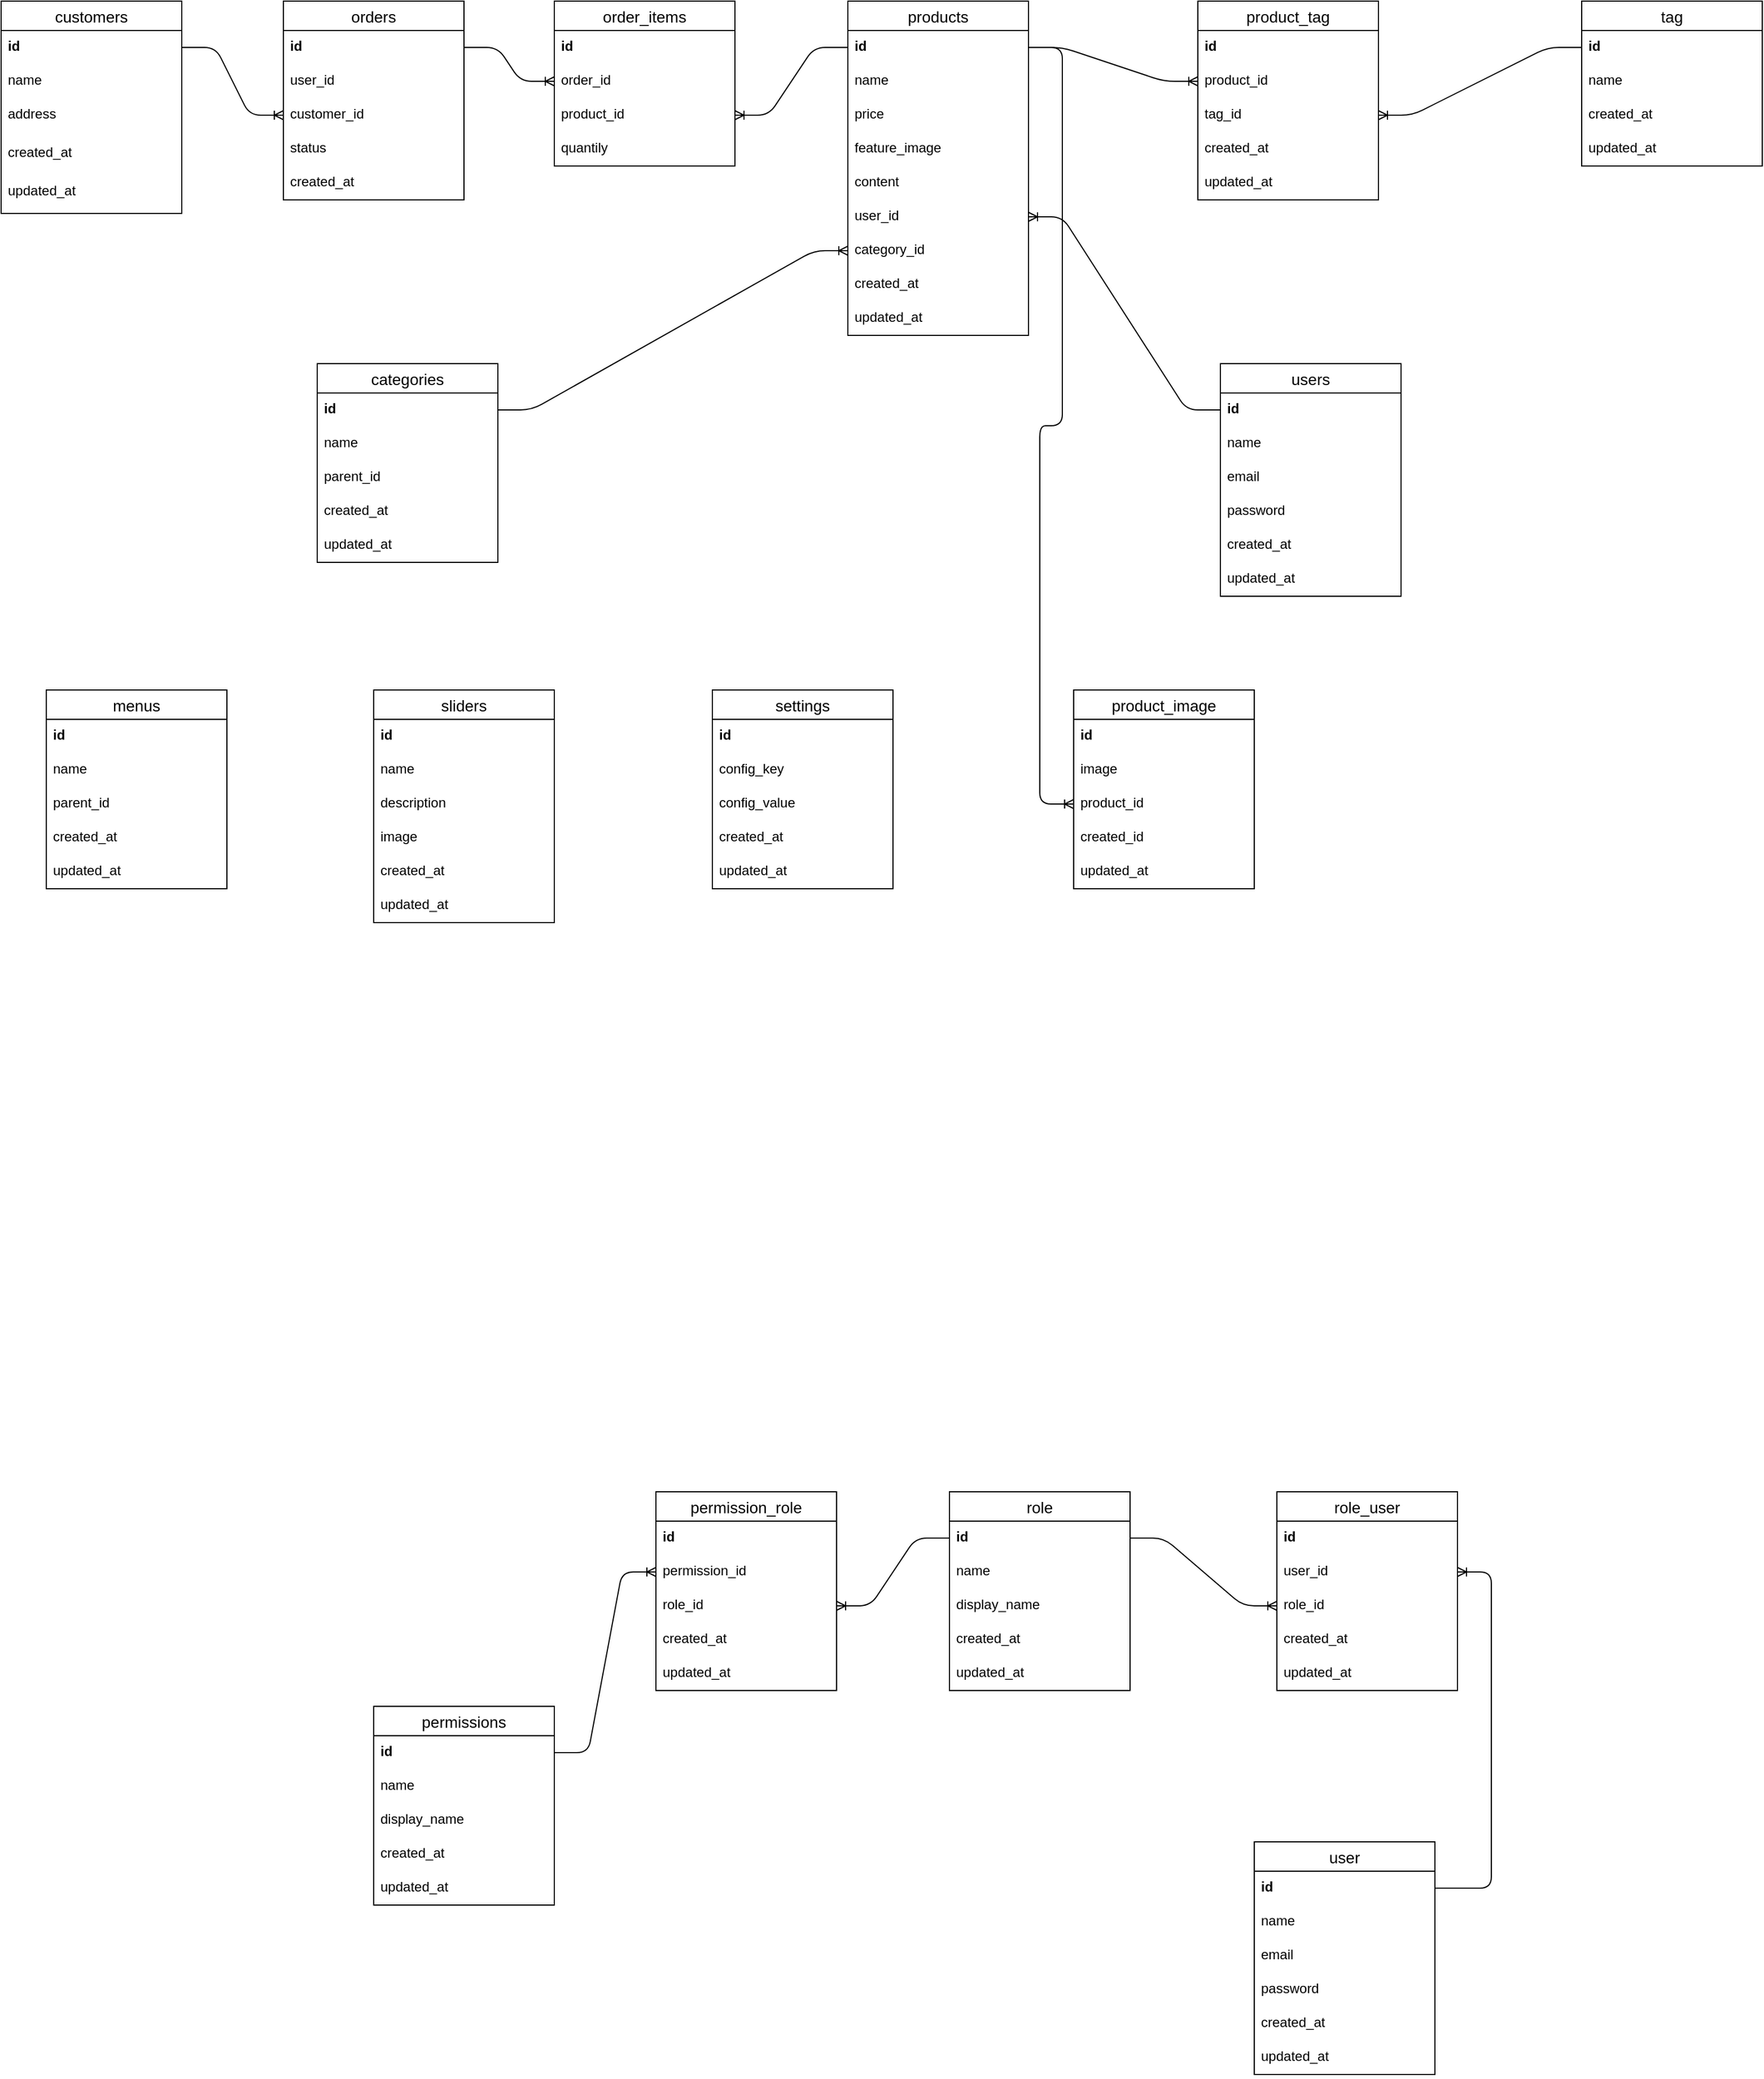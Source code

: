 <mxfile version="15.1.4" type="github">
  <diagram id="xHVO4hZ9rjnwB3zidNy6" name="Page-1">
    <mxGraphModel dx="998" dy="548" grid="1" gridSize="10" guides="1" tooltips="1" connect="1" arrows="1" fold="1" page="1" pageScale="1" pageWidth="1654" pageHeight="2336" math="0" shadow="0">
      <root>
        <mxCell id="0" />
        <mxCell id="1" parent="0" />
        <mxCell id="xl6XmFLRlLza4RYkkyJD-14" value="customers" style="swimlane;fontStyle=0;childLayout=stackLayout;horizontal=1;startSize=26;horizontalStack=0;resizeParent=1;resizeParentMax=0;resizeLast=0;collapsible=1;marginBottom=0;align=center;fontSize=14;" vertex="1" parent="1">
          <mxGeometry x="30" y="30" width="160" height="188" as="geometry" />
        </mxCell>
        <mxCell id="xl6XmFLRlLza4RYkkyJD-15" value="id" style="text;strokeColor=none;fillColor=none;spacingLeft=4;spacingRight=4;overflow=hidden;rotatable=0;points=[[0,0.5],[1,0.5]];portConstraint=eastwest;fontSize=12;fontStyle=1" vertex="1" parent="xl6XmFLRlLza4RYkkyJD-14">
          <mxGeometry y="26" width="160" height="30" as="geometry" />
        </mxCell>
        <mxCell id="xl6XmFLRlLza4RYkkyJD-16" value="name&#xa;" style="text;strokeColor=none;fillColor=none;spacingLeft=4;spacingRight=4;overflow=hidden;rotatable=0;points=[[0,0.5],[1,0.5]];portConstraint=eastwest;fontSize=12;" vertex="1" parent="xl6XmFLRlLza4RYkkyJD-14">
          <mxGeometry y="56" width="160" height="30" as="geometry" />
        </mxCell>
        <mxCell id="xl6XmFLRlLza4RYkkyJD-17" value="address" style="text;strokeColor=none;fillColor=none;spacingLeft=4;spacingRight=4;overflow=hidden;rotatable=0;points=[[0,0.5],[1,0.5]];portConstraint=eastwest;fontSize=12;" vertex="1" parent="xl6XmFLRlLza4RYkkyJD-14">
          <mxGeometry y="86" width="160" height="34" as="geometry" />
        </mxCell>
        <mxCell id="xl6XmFLRlLza4RYkkyJD-18" value="created_at" style="text;strokeColor=none;fillColor=none;spacingLeft=4;spacingRight=4;overflow=hidden;rotatable=0;points=[[0,0.5],[1,0.5]];portConstraint=eastwest;fontSize=12;" vertex="1" parent="xl6XmFLRlLza4RYkkyJD-14">
          <mxGeometry y="120" width="160" height="34" as="geometry" />
        </mxCell>
        <mxCell id="xl6XmFLRlLza4RYkkyJD-19" value="updated_at" style="text;strokeColor=none;fillColor=none;spacingLeft=4;spacingRight=4;overflow=hidden;rotatable=0;points=[[0,0.5],[1,0.5]];portConstraint=eastwest;fontSize=12;" vertex="1" parent="xl6XmFLRlLza4RYkkyJD-14">
          <mxGeometry y="154" width="160" height="34" as="geometry" />
        </mxCell>
        <mxCell id="xl6XmFLRlLza4RYkkyJD-20" value="orders" style="swimlane;fontStyle=0;childLayout=stackLayout;horizontal=1;startSize=26;horizontalStack=0;resizeParent=1;resizeParentMax=0;resizeLast=0;collapsible=1;marginBottom=0;align=center;fontSize=14;" vertex="1" parent="1">
          <mxGeometry x="280" y="30" width="160" height="176" as="geometry" />
        </mxCell>
        <mxCell id="xl6XmFLRlLza4RYkkyJD-21" value="id" style="text;strokeColor=none;fillColor=none;spacingLeft=4;spacingRight=4;overflow=hidden;rotatable=0;points=[[0,0.5],[1,0.5]];portConstraint=eastwest;fontSize=12;fontStyle=1" vertex="1" parent="xl6XmFLRlLza4RYkkyJD-20">
          <mxGeometry y="26" width="160" height="30" as="geometry" />
        </mxCell>
        <mxCell id="xl6XmFLRlLza4RYkkyJD-22" value="user_id" style="text;strokeColor=none;fillColor=none;spacingLeft=4;spacingRight=4;overflow=hidden;rotatable=0;points=[[0,0.5],[1,0.5]];portConstraint=eastwest;fontSize=12;" vertex="1" parent="xl6XmFLRlLza4RYkkyJD-20">
          <mxGeometry y="56" width="160" height="30" as="geometry" />
        </mxCell>
        <mxCell id="xl6XmFLRlLza4RYkkyJD-23" value="customer_id" style="text;strokeColor=none;fillColor=none;spacingLeft=4;spacingRight=4;overflow=hidden;rotatable=0;points=[[0,0.5],[1,0.5]];portConstraint=eastwest;fontSize=12;" vertex="1" parent="xl6XmFLRlLza4RYkkyJD-20">
          <mxGeometry y="86" width="160" height="30" as="geometry" />
        </mxCell>
        <mxCell id="xl6XmFLRlLza4RYkkyJD-24" value="status" style="text;strokeColor=none;fillColor=none;spacingLeft=4;spacingRight=4;overflow=hidden;rotatable=0;points=[[0,0.5],[1,0.5]];portConstraint=eastwest;fontSize=12;" vertex="1" parent="xl6XmFLRlLza4RYkkyJD-20">
          <mxGeometry y="116" width="160" height="30" as="geometry" />
        </mxCell>
        <mxCell id="xl6XmFLRlLza4RYkkyJD-25" value="created_at" style="text;strokeColor=none;fillColor=none;spacingLeft=4;spacingRight=4;overflow=hidden;rotatable=0;points=[[0,0.5],[1,0.5]];portConstraint=eastwest;fontSize=12;" vertex="1" parent="xl6XmFLRlLza4RYkkyJD-20">
          <mxGeometry y="146" width="160" height="30" as="geometry" />
        </mxCell>
        <mxCell id="xl6XmFLRlLza4RYkkyJD-39" value="order_items" style="swimlane;fontStyle=0;childLayout=stackLayout;horizontal=1;startSize=26;horizontalStack=0;resizeParent=1;resizeParentMax=0;resizeLast=0;collapsible=1;marginBottom=0;align=center;fontSize=14;" vertex="1" parent="1">
          <mxGeometry x="520" y="30" width="160" height="146" as="geometry" />
        </mxCell>
        <mxCell id="xl6XmFLRlLza4RYkkyJD-40" value="id" style="text;strokeColor=none;fillColor=none;spacingLeft=4;spacingRight=4;overflow=hidden;rotatable=0;points=[[0,0.5],[1,0.5]];portConstraint=eastwest;fontSize=12;fontStyle=1" vertex="1" parent="xl6XmFLRlLza4RYkkyJD-39">
          <mxGeometry y="26" width="160" height="30" as="geometry" />
        </mxCell>
        <mxCell id="xl6XmFLRlLza4RYkkyJD-41" value="order_id" style="text;strokeColor=none;fillColor=none;spacingLeft=4;spacingRight=4;overflow=hidden;rotatable=0;points=[[0,0.5],[1,0.5]];portConstraint=eastwest;fontSize=12;" vertex="1" parent="xl6XmFLRlLza4RYkkyJD-39">
          <mxGeometry y="56" width="160" height="30" as="geometry" />
        </mxCell>
        <mxCell id="xl6XmFLRlLza4RYkkyJD-42" value="product_id" style="text;strokeColor=none;fillColor=none;spacingLeft=4;spacingRight=4;overflow=hidden;rotatable=0;points=[[0,0.5],[1,0.5]];portConstraint=eastwest;fontSize=12;" vertex="1" parent="xl6XmFLRlLza4RYkkyJD-39">
          <mxGeometry y="86" width="160" height="30" as="geometry" />
        </mxCell>
        <mxCell id="xl6XmFLRlLza4RYkkyJD-43" value="quantily" style="text;strokeColor=none;fillColor=none;spacingLeft=4;spacingRight=4;overflow=hidden;rotatable=0;points=[[0,0.5],[1,0.5]];portConstraint=eastwest;fontSize=12;" vertex="1" parent="xl6XmFLRlLza4RYkkyJD-39">
          <mxGeometry y="116" width="160" height="30" as="geometry" />
        </mxCell>
        <mxCell id="xl6XmFLRlLza4RYkkyJD-45" value="products" style="swimlane;fontStyle=0;childLayout=stackLayout;horizontal=1;startSize=26;horizontalStack=0;resizeParent=1;resizeParentMax=0;resizeLast=0;collapsible=1;marginBottom=0;align=center;fontSize=14;" vertex="1" parent="1">
          <mxGeometry x="780" y="30" width="160" height="296" as="geometry" />
        </mxCell>
        <mxCell id="xl6XmFLRlLza4RYkkyJD-46" value="id" style="text;strokeColor=none;fillColor=none;spacingLeft=4;spacingRight=4;overflow=hidden;rotatable=0;points=[[0,0.5],[1,0.5]];portConstraint=eastwest;fontSize=12;fontStyle=1" vertex="1" parent="xl6XmFLRlLza4RYkkyJD-45">
          <mxGeometry y="26" width="160" height="30" as="geometry" />
        </mxCell>
        <mxCell id="xl6XmFLRlLza4RYkkyJD-47" value="name" style="text;strokeColor=none;fillColor=none;spacingLeft=4;spacingRight=4;overflow=hidden;rotatable=0;points=[[0,0.5],[1,0.5]];portConstraint=eastwest;fontSize=12;" vertex="1" parent="xl6XmFLRlLza4RYkkyJD-45">
          <mxGeometry y="56" width="160" height="30" as="geometry" />
        </mxCell>
        <mxCell id="xl6XmFLRlLza4RYkkyJD-48" value="price" style="text;strokeColor=none;fillColor=none;spacingLeft=4;spacingRight=4;overflow=hidden;rotatable=0;points=[[0,0.5],[1,0.5]];portConstraint=eastwest;fontSize=12;" vertex="1" parent="xl6XmFLRlLza4RYkkyJD-45">
          <mxGeometry y="86" width="160" height="30" as="geometry" />
        </mxCell>
        <mxCell id="xl6XmFLRlLza4RYkkyJD-49" value="feature_image" style="text;strokeColor=none;fillColor=none;spacingLeft=4;spacingRight=4;overflow=hidden;rotatable=0;points=[[0,0.5],[1,0.5]];portConstraint=eastwest;fontSize=12;" vertex="1" parent="xl6XmFLRlLza4RYkkyJD-45">
          <mxGeometry y="116" width="160" height="30" as="geometry" />
        </mxCell>
        <mxCell id="xl6XmFLRlLza4RYkkyJD-50" value="content" style="text;strokeColor=none;fillColor=none;spacingLeft=4;spacingRight=4;overflow=hidden;rotatable=0;points=[[0,0.5],[1,0.5]];portConstraint=eastwest;fontSize=12;" vertex="1" parent="xl6XmFLRlLza4RYkkyJD-45">
          <mxGeometry y="146" width="160" height="30" as="geometry" />
        </mxCell>
        <mxCell id="xl6XmFLRlLza4RYkkyJD-51" value="user_id" style="text;strokeColor=none;fillColor=none;spacingLeft=4;spacingRight=4;overflow=hidden;rotatable=0;points=[[0,0.5],[1,0.5]];portConstraint=eastwest;fontSize=12;" vertex="1" parent="xl6XmFLRlLza4RYkkyJD-45">
          <mxGeometry y="176" width="160" height="30" as="geometry" />
        </mxCell>
        <mxCell id="xl6XmFLRlLza4RYkkyJD-52" value="category_id" style="text;strokeColor=none;fillColor=none;spacingLeft=4;spacingRight=4;overflow=hidden;rotatable=0;points=[[0,0.5],[1,0.5]];portConstraint=eastwest;fontSize=12;" vertex="1" parent="xl6XmFLRlLza4RYkkyJD-45">
          <mxGeometry y="206" width="160" height="30" as="geometry" />
        </mxCell>
        <mxCell id="xl6XmFLRlLza4RYkkyJD-53" value="created_at" style="text;strokeColor=none;fillColor=none;spacingLeft=4;spacingRight=4;overflow=hidden;rotatable=0;points=[[0,0.5],[1,0.5]];portConstraint=eastwest;fontSize=12;" vertex="1" parent="xl6XmFLRlLza4RYkkyJD-45">
          <mxGeometry y="236" width="160" height="30" as="geometry" />
        </mxCell>
        <mxCell id="xl6XmFLRlLza4RYkkyJD-54" value="updated_at" style="text;strokeColor=none;fillColor=none;spacingLeft=4;spacingRight=4;overflow=hidden;rotatable=0;points=[[0,0.5],[1,0.5]];portConstraint=eastwest;fontSize=12;" vertex="1" parent="xl6XmFLRlLza4RYkkyJD-45">
          <mxGeometry y="266" width="160" height="30" as="geometry" />
        </mxCell>
        <mxCell id="xl6XmFLRlLza4RYkkyJD-55" value="product_tag" style="swimlane;fontStyle=0;childLayout=stackLayout;horizontal=1;startSize=26;horizontalStack=0;resizeParent=1;resizeParentMax=0;resizeLast=0;collapsible=1;marginBottom=0;align=center;fontSize=14;" vertex="1" parent="1">
          <mxGeometry x="1090" y="30" width="160" height="176" as="geometry" />
        </mxCell>
        <mxCell id="xl6XmFLRlLza4RYkkyJD-56" value="id" style="text;strokeColor=none;fillColor=none;spacingLeft=4;spacingRight=4;overflow=hidden;rotatable=0;points=[[0,0.5],[1,0.5]];portConstraint=eastwest;fontSize=12;fontStyle=1" vertex="1" parent="xl6XmFLRlLza4RYkkyJD-55">
          <mxGeometry y="26" width="160" height="30" as="geometry" />
        </mxCell>
        <mxCell id="xl6XmFLRlLza4RYkkyJD-57" value="product_id" style="text;strokeColor=none;fillColor=none;spacingLeft=4;spacingRight=4;overflow=hidden;rotatable=0;points=[[0,0.5],[1,0.5]];portConstraint=eastwest;fontSize=12;" vertex="1" parent="xl6XmFLRlLza4RYkkyJD-55">
          <mxGeometry y="56" width="160" height="30" as="geometry" />
        </mxCell>
        <mxCell id="xl6XmFLRlLza4RYkkyJD-58" value="tag_id" style="text;strokeColor=none;fillColor=none;spacingLeft=4;spacingRight=4;overflow=hidden;rotatable=0;points=[[0,0.5],[1,0.5]];portConstraint=eastwest;fontSize=12;" vertex="1" parent="xl6XmFLRlLza4RYkkyJD-55">
          <mxGeometry y="86" width="160" height="30" as="geometry" />
        </mxCell>
        <mxCell id="xl6XmFLRlLza4RYkkyJD-59" value="created_at" style="text;strokeColor=none;fillColor=none;spacingLeft=4;spacingRight=4;overflow=hidden;rotatable=0;points=[[0,0.5],[1,0.5]];portConstraint=eastwest;fontSize=12;" vertex="1" parent="xl6XmFLRlLza4RYkkyJD-55">
          <mxGeometry y="116" width="160" height="30" as="geometry" />
        </mxCell>
        <mxCell id="xl6XmFLRlLza4RYkkyJD-60" value="updated_at" style="text;strokeColor=none;fillColor=none;spacingLeft=4;spacingRight=4;overflow=hidden;rotatable=0;points=[[0,0.5],[1,0.5]];portConstraint=eastwest;fontSize=12;" vertex="1" parent="xl6XmFLRlLza4RYkkyJD-55">
          <mxGeometry y="146" width="160" height="30" as="geometry" />
        </mxCell>
        <mxCell id="xl6XmFLRlLza4RYkkyJD-61" value="tag" style="swimlane;fontStyle=0;childLayout=stackLayout;horizontal=1;startSize=26;horizontalStack=0;resizeParent=1;resizeParentMax=0;resizeLast=0;collapsible=1;marginBottom=0;align=center;fontSize=14;" vertex="1" parent="1">
          <mxGeometry x="1430" y="30" width="160" height="146" as="geometry" />
        </mxCell>
        <mxCell id="xl6XmFLRlLza4RYkkyJD-62" value="id" style="text;strokeColor=none;fillColor=none;spacingLeft=4;spacingRight=4;overflow=hidden;rotatable=0;points=[[0,0.5],[1,0.5]];portConstraint=eastwest;fontSize=12;fontStyle=1" vertex="1" parent="xl6XmFLRlLza4RYkkyJD-61">
          <mxGeometry y="26" width="160" height="30" as="geometry" />
        </mxCell>
        <mxCell id="xl6XmFLRlLza4RYkkyJD-63" value="name" style="text;strokeColor=none;fillColor=none;spacingLeft=4;spacingRight=4;overflow=hidden;rotatable=0;points=[[0,0.5],[1,0.5]];portConstraint=eastwest;fontSize=12;" vertex="1" parent="xl6XmFLRlLza4RYkkyJD-61">
          <mxGeometry y="56" width="160" height="30" as="geometry" />
        </mxCell>
        <mxCell id="xl6XmFLRlLza4RYkkyJD-64" value="created_at" style="text;strokeColor=none;fillColor=none;spacingLeft=4;spacingRight=4;overflow=hidden;rotatable=0;points=[[0,0.5],[1,0.5]];portConstraint=eastwest;fontSize=12;" vertex="1" parent="xl6XmFLRlLza4RYkkyJD-61">
          <mxGeometry y="86" width="160" height="30" as="geometry" />
        </mxCell>
        <mxCell id="xl6XmFLRlLza4RYkkyJD-65" value="updated_at" style="text;strokeColor=none;fillColor=none;spacingLeft=4;spacingRight=4;overflow=hidden;rotatable=0;points=[[0,0.5],[1,0.5]];portConstraint=eastwest;fontSize=12;" vertex="1" parent="xl6XmFLRlLza4RYkkyJD-61">
          <mxGeometry y="116" width="160" height="30" as="geometry" />
        </mxCell>
        <mxCell id="xl6XmFLRlLza4RYkkyJD-66" value="categories" style="swimlane;fontStyle=0;childLayout=stackLayout;horizontal=1;startSize=26;horizontalStack=0;resizeParent=1;resizeParentMax=0;resizeLast=0;collapsible=1;marginBottom=0;align=center;fontSize=14;" vertex="1" parent="1">
          <mxGeometry x="310" y="351" width="160" height="176" as="geometry" />
        </mxCell>
        <mxCell id="xl6XmFLRlLza4RYkkyJD-67" value="id" style="text;strokeColor=none;fillColor=none;spacingLeft=4;spacingRight=4;overflow=hidden;rotatable=0;points=[[0,0.5],[1,0.5]];portConstraint=eastwest;fontSize=12;fontStyle=1" vertex="1" parent="xl6XmFLRlLza4RYkkyJD-66">
          <mxGeometry y="26" width="160" height="30" as="geometry" />
        </mxCell>
        <mxCell id="xl6XmFLRlLza4RYkkyJD-68" value="name" style="text;strokeColor=none;fillColor=none;spacingLeft=4;spacingRight=4;overflow=hidden;rotatable=0;points=[[0,0.5],[1,0.5]];portConstraint=eastwest;fontSize=12;" vertex="1" parent="xl6XmFLRlLza4RYkkyJD-66">
          <mxGeometry y="56" width="160" height="30" as="geometry" />
        </mxCell>
        <mxCell id="xl6XmFLRlLza4RYkkyJD-69" value="parent_id" style="text;strokeColor=none;fillColor=none;spacingLeft=4;spacingRight=4;overflow=hidden;rotatable=0;points=[[0,0.5],[1,0.5]];portConstraint=eastwest;fontSize=12;" vertex="1" parent="xl6XmFLRlLza4RYkkyJD-66">
          <mxGeometry y="86" width="160" height="30" as="geometry" />
        </mxCell>
        <mxCell id="xl6XmFLRlLza4RYkkyJD-70" value="created_at" style="text;strokeColor=none;fillColor=none;spacingLeft=4;spacingRight=4;overflow=hidden;rotatable=0;points=[[0,0.5],[1,0.5]];portConstraint=eastwest;fontSize=12;" vertex="1" parent="xl6XmFLRlLza4RYkkyJD-66">
          <mxGeometry y="116" width="160" height="30" as="geometry" />
        </mxCell>
        <mxCell id="xl6XmFLRlLza4RYkkyJD-71" value="updated_at" style="text;strokeColor=none;fillColor=none;spacingLeft=4;spacingRight=4;overflow=hidden;rotatable=0;points=[[0,0.5],[1,0.5]];portConstraint=eastwest;fontSize=12;" vertex="1" parent="xl6XmFLRlLza4RYkkyJD-66">
          <mxGeometry y="146" width="160" height="30" as="geometry" />
        </mxCell>
        <mxCell id="xl6XmFLRlLza4RYkkyJD-72" value="users" style="swimlane;fontStyle=0;childLayout=stackLayout;horizontal=1;startSize=26;horizontalStack=0;resizeParent=1;resizeParentMax=0;resizeLast=0;collapsible=1;marginBottom=0;align=center;fontSize=14;" vertex="1" parent="1">
          <mxGeometry x="1110" y="351" width="160" height="206" as="geometry" />
        </mxCell>
        <mxCell id="xl6XmFLRlLza4RYkkyJD-73" value="id" style="text;strokeColor=none;fillColor=none;spacingLeft=4;spacingRight=4;overflow=hidden;rotatable=0;points=[[0,0.5],[1,0.5]];portConstraint=eastwest;fontSize=12;fontStyle=1" vertex="1" parent="xl6XmFLRlLza4RYkkyJD-72">
          <mxGeometry y="26" width="160" height="30" as="geometry" />
        </mxCell>
        <mxCell id="xl6XmFLRlLza4RYkkyJD-74" value="name" style="text;strokeColor=none;fillColor=none;spacingLeft=4;spacingRight=4;overflow=hidden;rotatable=0;points=[[0,0.5],[1,0.5]];portConstraint=eastwest;fontSize=12;" vertex="1" parent="xl6XmFLRlLza4RYkkyJD-72">
          <mxGeometry y="56" width="160" height="30" as="geometry" />
        </mxCell>
        <mxCell id="xl6XmFLRlLza4RYkkyJD-75" value="email" style="text;strokeColor=none;fillColor=none;spacingLeft=4;spacingRight=4;overflow=hidden;rotatable=0;points=[[0,0.5],[1,0.5]];portConstraint=eastwest;fontSize=12;" vertex="1" parent="xl6XmFLRlLza4RYkkyJD-72">
          <mxGeometry y="86" width="160" height="30" as="geometry" />
        </mxCell>
        <mxCell id="xl6XmFLRlLza4RYkkyJD-76" value="password" style="text;strokeColor=none;fillColor=none;spacingLeft=4;spacingRight=4;overflow=hidden;rotatable=0;points=[[0,0.5],[1,0.5]];portConstraint=eastwest;fontSize=12;" vertex="1" parent="xl6XmFLRlLza4RYkkyJD-72">
          <mxGeometry y="116" width="160" height="30" as="geometry" />
        </mxCell>
        <mxCell id="xl6XmFLRlLza4RYkkyJD-77" value="created_at" style="text;strokeColor=none;fillColor=none;spacingLeft=4;spacingRight=4;overflow=hidden;rotatable=0;points=[[0,0.5],[1,0.5]];portConstraint=eastwest;fontSize=12;" vertex="1" parent="xl6XmFLRlLza4RYkkyJD-72">
          <mxGeometry y="146" width="160" height="30" as="geometry" />
        </mxCell>
        <mxCell id="xl6XmFLRlLza4RYkkyJD-78" value="updated_at" style="text;strokeColor=none;fillColor=none;spacingLeft=4;spacingRight=4;overflow=hidden;rotatable=0;points=[[0,0.5],[1,0.5]];portConstraint=eastwest;fontSize=12;" vertex="1" parent="xl6XmFLRlLza4RYkkyJD-72">
          <mxGeometry y="176" width="160" height="30" as="geometry" />
        </mxCell>
        <mxCell id="xl6XmFLRlLza4RYkkyJD-79" value="product_image" style="swimlane;fontStyle=0;childLayout=stackLayout;horizontal=1;startSize=26;horizontalStack=0;resizeParent=1;resizeParentMax=0;resizeLast=0;collapsible=1;marginBottom=0;align=center;fontSize=14;" vertex="1" parent="1">
          <mxGeometry x="980" y="640" width="160" height="176" as="geometry" />
        </mxCell>
        <mxCell id="xl6XmFLRlLza4RYkkyJD-80" value="id" style="text;strokeColor=none;fillColor=none;spacingLeft=4;spacingRight=4;overflow=hidden;rotatable=0;points=[[0,0.5],[1,0.5]];portConstraint=eastwest;fontSize=12;fontStyle=1" vertex="1" parent="xl6XmFLRlLza4RYkkyJD-79">
          <mxGeometry y="26" width="160" height="30" as="geometry" />
        </mxCell>
        <mxCell id="xl6XmFLRlLza4RYkkyJD-81" value="image" style="text;strokeColor=none;fillColor=none;spacingLeft=4;spacingRight=4;overflow=hidden;rotatable=0;points=[[0,0.5],[1,0.5]];portConstraint=eastwest;fontSize=12;" vertex="1" parent="xl6XmFLRlLza4RYkkyJD-79">
          <mxGeometry y="56" width="160" height="30" as="geometry" />
        </mxCell>
        <mxCell id="xl6XmFLRlLza4RYkkyJD-82" value="product_id" style="text;strokeColor=none;fillColor=none;spacingLeft=4;spacingRight=4;overflow=hidden;rotatable=0;points=[[0,0.5],[1,0.5]];portConstraint=eastwest;fontSize=12;" vertex="1" parent="xl6XmFLRlLza4RYkkyJD-79">
          <mxGeometry y="86" width="160" height="30" as="geometry" />
        </mxCell>
        <mxCell id="xl6XmFLRlLza4RYkkyJD-83" value="created_id" style="text;strokeColor=none;fillColor=none;spacingLeft=4;spacingRight=4;overflow=hidden;rotatable=0;points=[[0,0.5],[1,0.5]];portConstraint=eastwest;fontSize=12;" vertex="1" parent="xl6XmFLRlLza4RYkkyJD-79">
          <mxGeometry y="116" width="160" height="30" as="geometry" />
        </mxCell>
        <mxCell id="xl6XmFLRlLza4RYkkyJD-84" value="updated_at" style="text;strokeColor=none;fillColor=none;spacingLeft=4;spacingRight=4;overflow=hidden;rotatable=0;points=[[0,0.5],[1,0.5]];portConstraint=eastwest;fontSize=12;" vertex="1" parent="xl6XmFLRlLza4RYkkyJD-79">
          <mxGeometry y="146" width="160" height="30" as="geometry" />
        </mxCell>
        <mxCell id="xl6XmFLRlLza4RYkkyJD-85" value="menus" style="swimlane;fontStyle=0;childLayout=stackLayout;horizontal=1;startSize=26;horizontalStack=0;resizeParent=1;resizeParentMax=0;resizeLast=0;collapsible=1;marginBottom=0;align=center;fontSize=14;" vertex="1" parent="1">
          <mxGeometry x="70" y="640" width="160" height="176" as="geometry" />
        </mxCell>
        <mxCell id="xl6XmFLRlLza4RYkkyJD-86" value="id" style="text;strokeColor=none;fillColor=none;spacingLeft=4;spacingRight=4;overflow=hidden;rotatable=0;points=[[0,0.5],[1,0.5]];portConstraint=eastwest;fontSize=12;fontStyle=1" vertex="1" parent="xl6XmFLRlLza4RYkkyJD-85">
          <mxGeometry y="26" width="160" height="30" as="geometry" />
        </mxCell>
        <mxCell id="xl6XmFLRlLza4RYkkyJD-87" value="name" style="text;strokeColor=none;fillColor=none;spacingLeft=4;spacingRight=4;overflow=hidden;rotatable=0;points=[[0,0.5],[1,0.5]];portConstraint=eastwest;fontSize=12;" vertex="1" parent="xl6XmFLRlLza4RYkkyJD-85">
          <mxGeometry y="56" width="160" height="30" as="geometry" />
        </mxCell>
        <mxCell id="xl6XmFLRlLza4RYkkyJD-88" value="parent_id" style="text;strokeColor=none;fillColor=none;spacingLeft=4;spacingRight=4;overflow=hidden;rotatable=0;points=[[0,0.5],[1,0.5]];portConstraint=eastwest;fontSize=12;" vertex="1" parent="xl6XmFLRlLza4RYkkyJD-85">
          <mxGeometry y="86" width="160" height="30" as="geometry" />
        </mxCell>
        <mxCell id="xl6XmFLRlLza4RYkkyJD-89" value="created_at" style="text;strokeColor=none;fillColor=none;spacingLeft=4;spacingRight=4;overflow=hidden;rotatable=0;points=[[0,0.5],[1,0.5]];portConstraint=eastwest;fontSize=12;" vertex="1" parent="xl6XmFLRlLza4RYkkyJD-85">
          <mxGeometry y="116" width="160" height="30" as="geometry" />
        </mxCell>
        <mxCell id="xl6XmFLRlLza4RYkkyJD-90" value="updated_at" style="text;strokeColor=none;fillColor=none;spacingLeft=4;spacingRight=4;overflow=hidden;rotatable=0;points=[[0,0.5],[1,0.5]];portConstraint=eastwest;fontSize=12;" vertex="1" parent="xl6XmFLRlLza4RYkkyJD-85">
          <mxGeometry y="146" width="160" height="30" as="geometry" />
        </mxCell>
        <mxCell id="xl6XmFLRlLza4RYkkyJD-91" value="sliders" style="swimlane;fontStyle=0;childLayout=stackLayout;horizontal=1;startSize=26;horizontalStack=0;resizeParent=1;resizeParentMax=0;resizeLast=0;collapsible=1;marginBottom=0;align=center;fontSize=14;" vertex="1" parent="1">
          <mxGeometry x="360" y="640" width="160" height="206" as="geometry" />
        </mxCell>
        <mxCell id="xl6XmFLRlLza4RYkkyJD-92" value="id" style="text;strokeColor=none;fillColor=none;spacingLeft=4;spacingRight=4;overflow=hidden;rotatable=0;points=[[0,0.5],[1,0.5]];portConstraint=eastwest;fontSize=12;fontStyle=1" vertex="1" parent="xl6XmFLRlLza4RYkkyJD-91">
          <mxGeometry y="26" width="160" height="30" as="geometry" />
        </mxCell>
        <mxCell id="xl6XmFLRlLza4RYkkyJD-93" value="name" style="text;strokeColor=none;fillColor=none;spacingLeft=4;spacingRight=4;overflow=hidden;rotatable=0;points=[[0,0.5],[1,0.5]];portConstraint=eastwest;fontSize=12;" vertex="1" parent="xl6XmFLRlLza4RYkkyJD-91">
          <mxGeometry y="56" width="160" height="30" as="geometry" />
        </mxCell>
        <mxCell id="xl6XmFLRlLza4RYkkyJD-94" value="description" style="text;strokeColor=none;fillColor=none;spacingLeft=4;spacingRight=4;overflow=hidden;rotatable=0;points=[[0,0.5],[1,0.5]];portConstraint=eastwest;fontSize=12;" vertex="1" parent="xl6XmFLRlLza4RYkkyJD-91">
          <mxGeometry y="86" width="160" height="30" as="geometry" />
        </mxCell>
        <mxCell id="xl6XmFLRlLza4RYkkyJD-95" value="image" style="text;strokeColor=none;fillColor=none;spacingLeft=4;spacingRight=4;overflow=hidden;rotatable=0;points=[[0,0.5],[1,0.5]];portConstraint=eastwest;fontSize=12;" vertex="1" parent="xl6XmFLRlLza4RYkkyJD-91">
          <mxGeometry y="116" width="160" height="30" as="geometry" />
        </mxCell>
        <mxCell id="xl6XmFLRlLza4RYkkyJD-96" value="created_at" style="text;strokeColor=none;fillColor=none;spacingLeft=4;spacingRight=4;overflow=hidden;rotatable=0;points=[[0,0.5],[1,0.5]];portConstraint=eastwest;fontSize=12;" vertex="1" parent="xl6XmFLRlLza4RYkkyJD-91">
          <mxGeometry y="146" width="160" height="30" as="geometry" />
        </mxCell>
        <mxCell id="xl6XmFLRlLza4RYkkyJD-97" value="updated_at" style="text;strokeColor=none;fillColor=none;spacingLeft=4;spacingRight=4;overflow=hidden;rotatable=0;points=[[0,0.5],[1,0.5]];portConstraint=eastwest;fontSize=12;" vertex="1" parent="xl6XmFLRlLza4RYkkyJD-91">
          <mxGeometry y="176" width="160" height="30" as="geometry" />
        </mxCell>
        <mxCell id="xl6XmFLRlLza4RYkkyJD-98" value="settings" style="swimlane;fontStyle=0;childLayout=stackLayout;horizontal=1;startSize=26;horizontalStack=0;resizeParent=1;resizeParentMax=0;resizeLast=0;collapsible=1;marginBottom=0;align=center;fontSize=14;" vertex="1" parent="1">
          <mxGeometry x="660" y="640" width="160" height="176" as="geometry" />
        </mxCell>
        <mxCell id="xl6XmFLRlLza4RYkkyJD-99" value="id" style="text;strokeColor=none;fillColor=none;spacingLeft=4;spacingRight=4;overflow=hidden;rotatable=0;points=[[0,0.5],[1,0.5]];portConstraint=eastwest;fontSize=12;fontStyle=1" vertex="1" parent="xl6XmFLRlLza4RYkkyJD-98">
          <mxGeometry y="26" width="160" height="30" as="geometry" />
        </mxCell>
        <mxCell id="xl6XmFLRlLza4RYkkyJD-100" value="config_key" style="text;strokeColor=none;fillColor=none;spacingLeft=4;spacingRight=4;overflow=hidden;rotatable=0;points=[[0,0.5],[1,0.5]];portConstraint=eastwest;fontSize=12;" vertex="1" parent="xl6XmFLRlLza4RYkkyJD-98">
          <mxGeometry y="56" width="160" height="30" as="geometry" />
        </mxCell>
        <mxCell id="xl6XmFLRlLza4RYkkyJD-101" value="config_value" style="text;strokeColor=none;fillColor=none;spacingLeft=4;spacingRight=4;overflow=hidden;rotatable=0;points=[[0,0.5],[1,0.5]];portConstraint=eastwest;fontSize=12;" vertex="1" parent="xl6XmFLRlLza4RYkkyJD-98">
          <mxGeometry y="86" width="160" height="30" as="geometry" />
        </mxCell>
        <mxCell id="xl6XmFLRlLza4RYkkyJD-102" value="created_at" style="text;strokeColor=none;fillColor=none;spacingLeft=4;spacingRight=4;overflow=hidden;rotatable=0;points=[[0,0.5],[1,0.5]];portConstraint=eastwest;fontSize=12;" vertex="1" parent="xl6XmFLRlLza4RYkkyJD-98">
          <mxGeometry y="116" width="160" height="30" as="geometry" />
        </mxCell>
        <mxCell id="xl6XmFLRlLza4RYkkyJD-103" value="updated_at" style="text;strokeColor=none;fillColor=none;spacingLeft=4;spacingRight=4;overflow=hidden;rotatable=0;points=[[0,0.5],[1,0.5]];portConstraint=eastwest;fontSize=12;" vertex="1" parent="xl6XmFLRlLza4RYkkyJD-98">
          <mxGeometry y="146" width="160" height="30" as="geometry" />
        </mxCell>
        <mxCell id="xl6XmFLRlLza4RYkkyJD-104" value="" style="edgeStyle=entityRelationEdgeStyle;fontSize=12;html=1;endArrow=ERoneToMany;" edge="1" parent="1" source="xl6XmFLRlLza4RYkkyJD-15" target="xl6XmFLRlLza4RYkkyJD-23">
          <mxGeometry width="100" height="100" relative="1" as="geometry">
            <mxPoint x="310" y="280" as="sourcePoint" />
            <mxPoint x="410" y="180" as="targetPoint" />
          </mxGeometry>
        </mxCell>
        <mxCell id="xl6XmFLRlLza4RYkkyJD-105" value="" style="edgeStyle=entityRelationEdgeStyle;fontSize=12;html=1;endArrow=ERoneToMany;exitX=1;exitY=0.5;exitDx=0;exitDy=0;entryX=0;entryY=0.5;entryDx=0;entryDy=0;" edge="1" parent="1" source="xl6XmFLRlLza4RYkkyJD-21" target="xl6XmFLRlLza4RYkkyJD-41">
          <mxGeometry width="100" height="100" relative="1" as="geometry">
            <mxPoint x="310" y="280" as="sourcePoint" />
            <mxPoint x="410" y="180" as="targetPoint" />
          </mxGeometry>
        </mxCell>
        <mxCell id="xl6XmFLRlLza4RYkkyJD-106" value="" style="edgeStyle=entityRelationEdgeStyle;fontSize=12;html=1;endArrow=ERoneToMany;exitX=0;exitY=0.5;exitDx=0;exitDy=0;" edge="1" parent="1" source="xl6XmFLRlLza4RYkkyJD-46" target="xl6XmFLRlLza4RYkkyJD-42">
          <mxGeometry width="100" height="100" relative="1" as="geometry">
            <mxPoint x="730" y="50" as="sourcePoint" />
            <mxPoint x="660" y="180" as="targetPoint" />
          </mxGeometry>
        </mxCell>
        <mxCell id="xl6XmFLRlLza4RYkkyJD-107" value="" style="edgeStyle=entityRelationEdgeStyle;fontSize=12;html=1;endArrow=ERoneToMany;" edge="1" parent="1" source="xl6XmFLRlLza4RYkkyJD-46" target="xl6XmFLRlLza4RYkkyJD-57">
          <mxGeometry width="100" height="100" relative="1" as="geometry">
            <mxPoint x="970" y="290" as="sourcePoint" />
            <mxPoint x="1070" y="190" as="targetPoint" />
          </mxGeometry>
        </mxCell>
        <mxCell id="xl6XmFLRlLza4RYkkyJD-108" value="" style="edgeStyle=entityRelationEdgeStyle;fontSize=12;html=1;endArrow=ERoneToMany;" edge="1" parent="1" source="xl6XmFLRlLza4RYkkyJD-46" target="xl6XmFLRlLza4RYkkyJD-82">
          <mxGeometry width="100" height="100" relative="1" as="geometry">
            <mxPoint x="970" y="290" as="sourcePoint" />
            <mxPoint x="1070" y="190" as="targetPoint" />
          </mxGeometry>
        </mxCell>
        <mxCell id="xl6XmFLRlLza4RYkkyJD-109" value="" style="edgeStyle=entityRelationEdgeStyle;fontSize=12;html=1;endArrow=ERoneToMany;" edge="1" parent="1" source="xl6XmFLRlLza4RYkkyJD-73" target="xl6XmFLRlLza4RYkkyJD-51">
          <mxGeometry width="100" height="100" relative="1" as="geometry">
            <mxPoint x="970" y="420" as="sourcePoint" />
            <mxPoint x="1070" y="320" as="targetPoint" />
          </mxGeometry>
        </mxCell>
        <mxCell id="xl6XmFLRlLza4RYkkyJD-110" value="" style="edgeStyle=entityRelationEdgeStyle;fontSize=12;html=1;endArrow=ERoneToMany;" edge="1" parent="1" source="xl6XmFLRlLza4RYkkyJD-67" target="xl6XmFLRlLza4RYkkyJD-52">
          <mxGeometry width="100" height="100" relative="1" as="geometry">
            <mxPoint x="670" y="420" as="sourcePoint" />
            <mxPoint x="770" y="320" as="targetPoint" />
          </mxGeometry>
        </mxCell>
        <mxCell id="xl6XmFLRlLza4RYkkyJD-112" value="" style="edgeStyle=entityRelationEdgeStyle;fontSize=12;html=1;endArrow=ERoneToMany;" edge="1" parent="1" source="xl6XmFLRlLza4RYkkyJD-62" target="xl6XmFLRlLza4RYkkyJD-58">
          <mxGeometry width="100" height="100" relative="1" as="geometry">
            <mxPoint x="1120" y="120" as="sourcePoint" />
            <mxPoint x="1220" y="20" as="targetPoint" />
          </mxGeometry>
        </mxCell>
        <mxCell id="xl6XmFLRlLza4RYkkyJD-113" value="role_user" style="swimlane;fontStyle=0;childLayout=stackLayout;horizontal=1;startSize=26;horizontalStack=0;resizeParent=1;resizeParentMax=0;resizeLast=0;collapsible=1;marginBottom=0;align=center;fontSize=14;" vertex="1" parent="1">
          <mxGeometry x="1160" y="1350" width="160" height="176" as="geometry" />
        </mxCell>
        <mxCell id="xl6XmFLRlLza4RYkkyJD-114" value="id" style="text;strokeColor=none;fillColor=none;spacingLeft=4;spacingRight=4;overflow=hidden;rotatable=0;points=[[0,0.5],[1,0.5]];portConstraint=eastwest;fontSize=12;fontStyle=1" vertex="1" parent="xl6XmFLRlLza4RYkkyJD-113">
          <mxGeometry y="26" width="160" height="30" as="geometry" />
        </mxCell>
        <mxCell id="xl6XmFLRlLza4RYkkyJD-115" value="user_id" style="text;strokeColor=none;fillColor=none;spacingLeft=4;spacingRight=4;overflow=hidden;rotatable=0;points=[[0,0.5],[1,0.5]];portConstraint=eastwest;fontSize=12;" vertex="1" parent="xl6XmFLRlLza4RYkkyJD-113">
          <mxGeometry y="56" width="160" height="30" as="geometry" />
        </mxCell>
        <mxCell id="xl6XmFLRlLza4RYkkyJD-116" value="role_id" style="text;strokeColor=none;fillColor=none;spacingLeft=4;spacingRight=4;overflow=hidden;rotatable=0;points=[[0,0.5],[1,0.5]];portConstraint=eastwest;fontSize=12;" vertex="1" parent="xl6XmFLRlLza4RYkkyJD-113">
          <mxGeometry y="86" width="160" height="30" as="geometry" />
        </mxCell>
        <mxCell id="xl6XmFLRlLza4RYkkyJD-117" value="created_at" style="text;strokeColor=none;fillColor=none;spacingLeft=4;spacingRight=4;overflow=hidden;rotatable=0;points=[[0,0.5],[1,0.5]];portConstraint=eastwest;fontSize=12;" vertex="1" parent="xl6XmFLRlLza4RYkkyJD-113">
          <mxGeometry y="116" width="160" height="30" as="geometry" />
        </mxCell>
        <mxCell id="xl6XmFLRlLza4RYkkyJD-118" value="updated_at" style="text;strokeColor=none;fillColor=none;spacingLeft=4;spacingRight=4;overflow=hidden;rotatable=0;points=[[0,0.5],[1,0.5]];portConstraint=eastwest;fontSize=12;" vertex="1" parent="xl6XmFLRlLza4RYkkyJD-113">
          <mxGeometry y="146" width="160" height="30" as="geometry" />
        </mxCell>
        <mxCell id="xl6XmFLRlLza4RYkkyJD-119" value="role" style="swimlane;fontStyle=0;childLayout=stackLayout;horizontal=1;startSize=26;horizontalStack=0;resizeParent=1;resizeParentMax=0;resizeLast=0;collapsible=1;marginBottom=0;align=center;fontSize=14;" vertex="1" parent="1">
          <mxGeometry x="870" y="1350" width="160" height="176" as="geometry" />
        </mxCell>
        <mxCell id="xl6XmFLRlLza4RYkkyJD-120" value="id" style="text;strokeColor=none;fillColor=none;spacingLeft=4;spacingRight=4;overflow=hidden;rotatable=0;points=[[0,0.5],[1,0.5]];portConstraint=eastwest;fontSize=12;fontStyle=1" vertex="1" parent="xl6XmFLRlLza4RYkkyJD-119">
          <mxGeometry y="26" width="160" height="30" as="geometry" />
        </mxCell>
        <mxCell id="xl6XmFLRlLza4RYkkyJD-121" value="name" style="text;strokeColor=none;fillColor=none;spacingLeft=4;spacingRight=4;overflow=hidden;rotatable=0;points=[[0,0.5],[1,0.5]];portConstraint=eastwest;fontSize=12;" vertex="1" parent="xl6XmFLRlLza4RYkkyJD-119">
          <mxGeometry y="56" width="160" height="30" as="geometry" />
        </mxCell>
        <mxCell id="xl6XmFLRlLza4RYkkyJD-122" value="display_name" style="text;strokeColor=none;fillColor=none;spacingLeft=4;spacingRight=4;overflow=hidden;rotatable=0;points=[[0,0.5],[1,0.5]];portConstraint=eastwest;fontSize=12;" vertex="1" parent="xl6XmFLRlLza4RYkkyJD-119">
          <mxGeometry y="86" width="160" height="30" as="geometry" />
        </mxCell>
        <mxCell id="xl6XmFLRlLza4RYkkyJD-123" value="created_at" style="text;strokeColor=none;fillColor=none;spacingLeft=4;spacingRight=4;overflow=hidden;rotatable=0;points=[[0,0.5],[1,0.5]];portConstraint=eastwest;fontSize=12;" vertex="1" parent="xl6XmFLRlLza4RYkkyJD-119">
          <mxGeometry y="116" width="160" height="30" as="geometry" />
        </mxCell>
        <mxCell id="xl6XmFLRlLza4RYkkyJD-129" value="updated_at" style="text;strokeColor=none;fillColor=none;spacingLeft=4;spacingRight=4;overflow=hidden;rotatable=0;points=[[0,0.5],[1,0.5]];portConstraint=eastwest;fontSize=12;" vertex="1" parent="xl6XmFLRlLza4RYkkyJD-119">
          <mxGeometry y="146" width="160" height="30" as="geometry" />
        </mxCell>
        <mxCell id="xl6XmFLRlLza4RYkkyJD-130" value="permission_role" style="swimlane;fontStyle=0;childLayout=stackLayout;horizontal=1;startSize=26;horizontalStack=0;resizeParent=1;resizeParentMax=0;resizeLast=0;collapsible=1;marginBottom=0;align=center;fontSize=14;" vertex="1" parent="1">
          <mxGeometry x="610" y="1350" width="160" height="176" as="geometry" />
        </mxCell>
        <mxCell id="xl6XmFLRlLza4RYkkyJD-131" value="id" style="text;strokeColor=none;fillColor=none;spacingLeft=4;spacingRight=4;overflow=hidden;rotatable=0;points=[[0,0.5],[1,0.5]];portConstraint=eastwest;fontSize=12;fontStyle=1" vertex="1" parent="xl6XmFLRlLza4RYkkyJD-130">
          <mxGeometry y="26" width="160" height="30" as="geometry" />
        </mxCell>
        <mxCell id="xl6XmFLRlLza4RYkkyJD-132" value="permission_id" style="text;strokeColor=none;fillColor=none;spacingLeft=4;spacingRight=4;overflow=hidden;rotatable=0;points=[[0,0.5],[1,0.5]];portConstraint=eastwest;fontSize=12;" vertex="1" parent="xl6XmFLRlLza4RYkkyJD-130">
          <mxGeometry y="56" width="160" height="30" as="geometry" />
        </mxCell>
        <mxCell id="xl6XmFLRlLza4RYkkyJD-133" value="role_id" style="text;strokeColor=none;fillColor=none;spacingLeft=4;spacingRight=4;overflow=hidden;rotatable=0;points=[[0,0.5],[1,0.5]];portConstraint=eastwest;fontSize=12;" vertex="1" parent="xl6XmFLRlLza4RYkkyJD-130">
          <mxGeometry y="86" width="160" height="30" as="geometry" />
        </mxCell>
        <mxCell id="xl6XmFLRlLza4RYkkyJD-134" value="created_at" style="text;strokeColor=none;fillColor=none;spacingLeft=4;spacingRight=4;overflow=hidden;rotatable=0;points=[[0,0.5],[1,0.5]];portConstraint=eastwest;fontSize=12;" vertex="1" parent="xl6XmFLRlLza4RYkkyJD-130">
          <mxGeometry y="116" width="160" height="30" as="geometry" />
        </mxCell>
        <mxCell id="xl6XmFLRlLza4RYkkyJD-135" value="updated_at" style="text;strokeColor=none;fillColor=none;spacingLeft=4;spacingRight=4;overflow=hidden;rotatable=0;points=[[0,0.5],[1,0.5]];portConstraint=eastwest;fontSize=12;" vertex="1" parent="xl6XmFLRlLza4RYkkyJD-130">
          <mxGeometry y="146" width="160" height="30" as="geometry" />
        </mxCell>
        <mxCell id="xl6XmFLRlLza4RYkkyJD-136" value="permissions" style="swimlane;fontStyle=0;childLayout=stackLayout;horizontal=1;startSize=26;horizontalStack=0;resizeParent=1;resizeParentMax=0;resizeLast=0;collapsible=1;marginBottom=0;align=center;fontSize=14;" vertex="1" parent="1">
          <mxGeometry x="360" y="1540" width="160" height="176" as="geometry" />
        </mxCell>
        <mxCell id="xl6XmFLRlLza4RYkkyJD-137" value="id" style="text;strokeColor=none;fillColor=none;spacingLeft=4;spacingRight=4;overflow=hidden;rotatable=0;points=[[0,0.5],[1,0.5]];portConstraint=eastwest;fontSize=12;fontStyle=1" vertex="1" parent="xl6XmFLRlLza4RYkkyJD-136">
          <mxGeometry y="26" width="160" height="30" as="geometry" />
        </mxCell>
        <mxCell id="xl6XmFLRlLza4RYkkyJD-138" value="name" style="text;strokeColor=none;fillColor=none;spacingLeft=4;spacingRight=4;overflow=hidden;rotatable=0;points=[[0,0.5],[1,0.5]];portConstraint=eastwest;fontSize=12;" vertex="1" parent="xl6XmFLRlLza4RYkkyJD-136">
          <mxGeometry y="56" width="160" height="30" as="geometry" />
        </mxCell>
        <mxCell id="xl6XmFLRlLza4RYkkyJD-139" value="display_name" style="text;strokeColor=none;fillColor=none;spacingLeft=4;spacingRight=4;overflow=hidden;rotatable=0;points=[[0,0.5],[1,0.5]];portConstraint=eastwest;fontSize=12;" vertex="1" parent="xl6XmFLRlLza4RYkkyJD-136">
          <mxGeometry y="86" width="160" height="30" as="geometry" />
        </mxCell>
        <mxCell id="xl6XmFLRlLza4RYkkyJD-140" value="created_at" style="text;strokeColor=none;fillColor=none;spacingLeft=4;spacingRight=4;overflow=hidden;rotatable=0;points=[[0,0.5],[1,0.5]];portConstraint=eastwest;fontSize=12;" vertex="1" parent="xl6XmFLRlLza4RYkkyJD-136">
          <mxGeometry y="116" width="160" height="30" as="geometry" />
        </mxCell>
        <mxCell id="xl6XmFLRlLza4RYkkyJD-141" value="updated_at" style="text;strokeColor=none;fillColor=none;spacingLeft=4;spacingRight=4;overflow=hidden;rotatable=0;points=[[0,0.5],[1,0.5]];portConstraint=eastwest;fontSize=12;" vertex="1" parent="xl6XmFLRlLza4RYkkyJD-136">
          <mxGeometry y="146" width="160" height="30" as="geometry" />
        </mxCell>
        <mxCell id="xl6XmFLRlLza4RYkkyJD-142" value="user" style="swimlane;fontStyle=0;childLayout=stackLayout;horizontal=1;startSize=26;horizontalStack=0;resizeParent=1;resizeParentMax=0;resizeLast=0;collapsible=1;marginBottom=0;align=center;fontSize=14;" vertex="1" parent="1">
          <mxGeometry x="1140" y="1660" width="160" height="206" as="geometry" />
        </mxCell>
        <mxCell id="xl6XmFLRlLza4RYkkyJD-143" value="id" style="text;strokeColor=none;fillColor=none;spacingLeft=4;spacingRight=4;overflow=hidden;rotatable=0;points=[[0,0.5],[1,0.5]];portConstraint=eastwest;fontSize=12;fontStyle=1" vertex="1" parent="xl6XmFLRlLza4RYkkyJD-142">
          <mxGeometry y="26" width="160" height="30" as="geometry" />
        </mxCell>
        <mxCell id="xl6XmFLRlLza4RYkkyJD-144" value="name" style="text;strokeColor=none;fillColor=none;spacingLeft=4;spacingRight=4;overflow=hidden;rotatable=0;points=[[0,0.5],[1,0.5]];portConstraint=eastwest;fontSize=12;" vertex="1" parent="xl6XmFLRlLza4RYkkyJD-142">
          <mxGeometry y="56" width="160" height="30" as="geometry" />
        </mxCell>
        <mxCell id="xl6XmFLRlLza4RYkkyJD-145" value="email" style="text;strokeColor=none;fillColor=none;spacingLeft=4;spacingRight=4;overflow=hidden;rotatable=0;points=[[0,0.5],[1,0.5]];portConstraint=eastwest;fontSize=12;" vertex="1" parent="xl6XmFLRlLza4RYkkyJD-142">
          <mxGeometry y="86" width="160" height="30" as="geometry" />
        </mxCell>
        <mxCell id="xl6XmFLRlLza4RYkkyJD-146" value="password" style="text;strokeColor=none;fillColor=none;spacingLeft=4;spacingRight=4;overflow=hidden;rotatable=0;points=[[0,0.5],[1,0.5]];portConstraint=eastwest;fontSize=12;" vertex="1" parent="xl6XmFLRlLza4RYkkyJD-142">
          <mxGeometry y="116" width="160" height="30" as="geometry" />
        </mxCell>
        <mxCell id="xl6XmFLRlLza4RYkkyJD-147" value="created_at" style="text;strokeColor=none;fillColor=none;spacingLeft=4;spacingRight=4;overflow=hidden;rotatable=0;points=[[0,0.5],[1,0.5]];portConstraint=eastwest;fontSize=12;" vertex="1" parent="xl6XmFLRlLza4RYkkyJD-142">
          <mxGeometry y="146" width="160" height="30" as="geometry" />
        </mxCell>
        <mxCell id="xl6XmFLRlLza4RYkkyJD-148" value="updated_at" style="text;strokeColor=none;fillColor=none;spacingLeft=4;spacingRight=4;overflow=hidden;rotatable=0;points=[[0,0.5],[1,0.5]];portConstraint=eastwest;fontSize=12;" vertex="1" parent="xl6XmFLRlLza4RYkkyJD-142">
          <mxGeometry y="176" width="160" height="30" as="geometry" />
        </mxCell>
        <mxCell id="xl6XmFLRlLza4RYkkyJD-149" value="" style="edgeStyle=entityRelationEdgeStyle;fontSize=12;html=1;endArrow=ERoneToMany;" edge="1" parent="1" source="xl6XmFLRlLza4RYkkyJD-143" target="xl6XmFLRlLza4RYkkyJD-115">
          <mxGeometry width="100" height="100" relative="1" as="geometry">
            <mxPoint x="1110" y="1720" as="sourcePoint" />
            <mxPoint x="1210" y="1620" as="targetPoint" />
          </mxGeometry>
        </mxCell>
        <mxCell id="xl6XmFLRlLza4RYkkyJD-150" value="" style="edgeStyle=entityRelationEdgeStyle;fontSize=12;html=1;endArrow=ERoneToMany;" edge="1" parent="1" source="xl6XmFLRlLza4RYkkyJD-120" target="xl6XmFLRlLza4RYkkyJD-116">
          <mxGeometry width="100" height="100" relative="1" as="geometry">
            <mxPoint x="1110" y="1640" as="sourcePoint" />
            <mxPoint x="1210" y="1540" as="targetPoint" />
          </mxGeometry>
        </mxCell>
        <mxCell id="xl6XmFLRlLza4RYkkyJD-151" value="" style="edgeStyle=entityRelationEdgeStyle;fontSize=12;html=1;endArrow=ERoneToMany;" edge="1" parent="1" source="xl6XmFLRlLza4RYkkyJD-120" target="xl6XmFLRlLza4RYkkyJD-133">
          <mxGeometry width="100" height="100" relative="1" as="geometry">
            <mxPoint x="830" y="1640" as="sourcePoint" />
            <mxPoint x="930" y="1540" as="targetPoint" />
          </mxGeometry>
        </mxCell>
        <mxCell id="xl6XmFLRlLza4RYkkyJD-152" value="" style="edgeStyle=entityRelationEdgeStyle;fontSize=12;html=1;endArrow=ERoneToMany;" edge="1" parent="1" source="xl6XmFLRlLza4RYkkyJD-137" target="xl6XmFLRlLza4RYkkyJD-132">
          <mxGeometry width="100" height="100" relative="1" as="geometry">
            <mxPoint x="830" y="1640" as="sourcePoint" />
            <mxPoint x="930" y="1540" as="targetPoint" />
          </mxGeometry>
        </mxCell>
      </root>
    </mxGraphModel>
  </diagram>
</mxfile>
